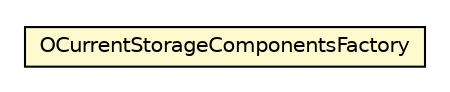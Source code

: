 #!/usr/local/bin/dot
#
# Class diagram 
# Generated by UMLGraph version R5_6-24-gf6e263 (http://www.umlgraph.org/)
#

digraph G {
	edge [fontname="Helvetica",fontsize=10,labelfontname="Helvetica",labelfontsize=10];
	node [fontname="Helvetica",fontsize=10,shape=plaintext];
	nodesep=0.25;
	ranksep=0.5;
	// com.orientechnologies.orient.core.db.record.OCurrentStorageComponentsFactory
	c1298835 [label=<<table title="com.orientechnologies.orient.core.db.record.OCurrentStorageComponentsFactory" border="0" cellborder="1" cellspacing="0" cellpadding="2" port="p" bgcolor="lemonChiffon" href="./OCurrentStorageComponentsFactory.html">
		<tr><td><table border="0" cellspacing="0" cellpadding="1">
<tr><td align="center" balign="center"> OCurrentStorageComponentsFactory </td></tr>
		</table></td></tr>
		</table>>, URL="./OCurrentStorageComponentsFactory.html", fontname="Helvetica", fontcolor="black", fontsize=10.0];
}

